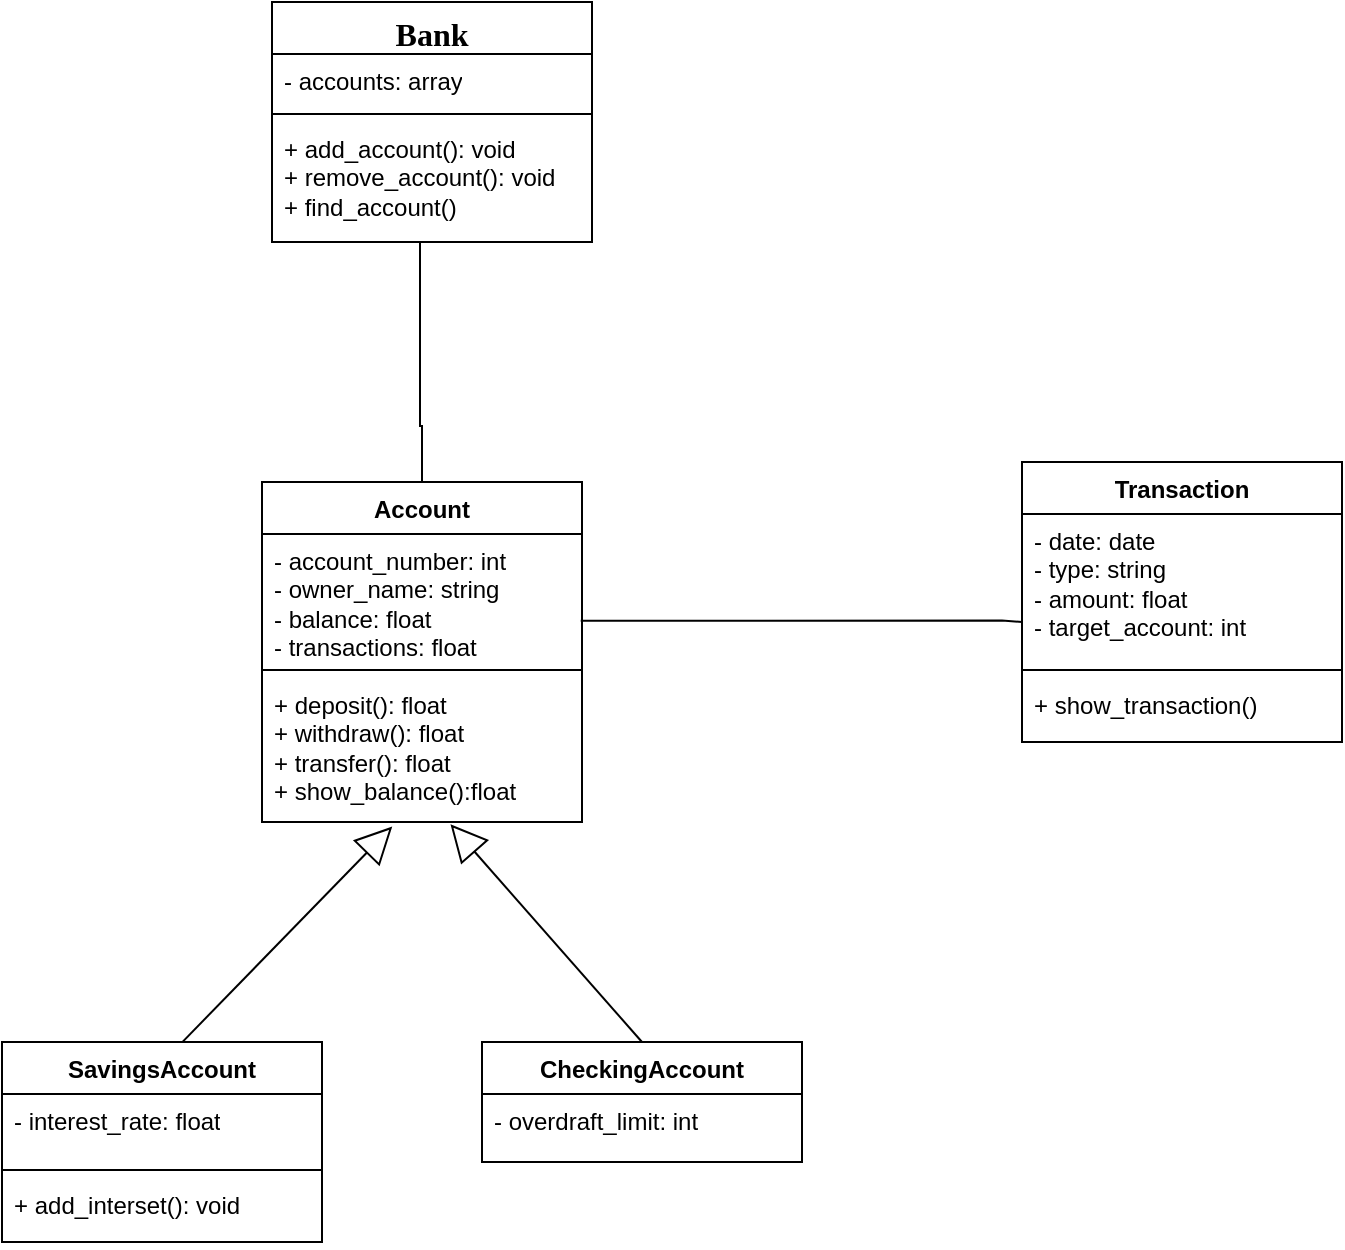 <mxfile version="28.0.7">
  <diagram name="Page-1" id="Xcl9lai2i1tZuWn8c9Ur">
    <mxGraphModel dx="868" dy="468" grid="1" gridSize="10" guides="1" tooltips="1" connect="1" arrows="1" fold="1" page="1" pageScale="1" pageWidth="1100" pageHeight="1700" math="0" shadow="0">
      <root>
        <mxCell id="0" />
        <mxCell id="1" parent="0" />
        <mxCell id="DUhCLv7TbOZwnheyIv48-5" value="&lt;font face=&quot;Tahoma&quot; style=&quot;font-size: 16px;&quot;&gt;Bank&lt;/font&gt;" style="swimlane;fontStyle=1;align=center;verticalAlign=top;childLayout=stackLayout;horizontal=1;startSize=26;horizontalStack=0;resizeParent=1;resizeParentMax=0;resizeLast=0;collapsible=1;marginBottom=0;whiteSpace=wrap;html=1;" vertex="1" parent="1">
          <mxGeometry x="345" y="90" width="160" height="120" as="geometry" />
        </mxCell>
        <mxCell id="DUhCLv7TbOZwnheyIv48-6" value="- accounts: array" style="text;strokeColor=none;fillColor=none;align=left;verticalAlign=top;spacingLeft=4;spacingRight=4;overflow=hidden;rotatable=0;points=[[0,0.5],[1,0.5]];portConstraint=eastwest;whiteSpace=wrap;html=1;" vertex="1" parent="DUhCLv7TbOZwnheyIv48-5">
          <mxGeometry y="26" width="160" height="26" as="geometry" />
        </mxCell>
        <mxCell id="DUhCLv7TbOZwnheyIv48-7" value="" style="line;strokeWidth=1;fillColor=none;align=left;verticalAlign=middle;spacingTop=-1;spacingLeft=3;spacingRight=3;rotatable=0;labelPosition=right;points=[];portConstraint=eastwest;strokeColor=inherit;" vertex="1" parent="DUhCLv7TbOZwnheyIv48-5">
          <mxGeometry y="52" width="160" height="8" as="geometry" />
        </mxCell>
        <mxCell id="DUhCLv7TbOZwnheyIv48-8" value="+ add_account(): void&lt;div&gt;+ remove_account(): void&lt;/div&gt;&lt;div&gt;+ find_account()&lt;/div&gt;" style="text;strokeColor=none;fillColor=none;align=left;verticalAlign=top;spacingLeft=4;spacingRight=4;overflow=hidden;rotatable=0;points=[[0,0.5],[1,0.5]];portConstraint=eastwest;whiteSpace=wrap;html=1;" vertex="1" parent="DUhCLv7TbOZwnheyIv48-5">
          <mxGeometry y="60" width="160" height="60" as="geometry" />
        </mxCell>
        <mxCell id="DUhCLv7TbOZwnheyIv48-9" value="" style="endArrow=none;html=1;edgeStyle=orthogonalEdgeStyle;rounded=0;" edge="1" parent="1">
          <mxGeometry relative="1" as="geometry">
            <mxPoint x="419" y="210" as="sourcePoint" />
            <mxPoint x="419" y="330" as="targetPoint" />
            <Array as="points">
              <mxPoint x="419" y="302" />
              <mxPoint x="420" y="302" />
              <mxPoint x="420" y="330" />
            </Array>
          </mxGeometry>
        </mxCell>
        <mxCell id="DUhCLv7TbOZwnheyIv48-13" value="Account" style="swimlane;fontStyle=1;align=center;verticalAlign=top;childLayout=stackLayout;horizontal=1;startSize=26;horizontalStack=0;resizeParent=1;resizeParentMax=0;resizeLast=0;collapsible=1;marginBottom=0;whiteSpace=wrap;html=1;" vertex="1" parent="1">
          <mxGeometry x="340" y="330" width="160" height="170" as="geometry" />
        </mxCell>
        <mxCell id="DUhCLv7TbOZwnheyIv48-14" value="- account_number: int&lt;div&gt;- owner_name: string&lt;/div&gt;&lt;div&gt;- balance: float&lt;/div&gt;&lt;div&gt;- transactions: float&lt;br&gt;&lt;div&gt;&lt;br&gt;&lt;/div&gt;&lt;/div&gt;" style="text;strokeColor=none;fillColor=none;align=left;verticalAlign=top;spacingLeft=4;spacingRight=4;overflow=hidden;rotatable=0;points=[[0,0.5],[1,0.5]];portConstraint=eastwest;whiteSpace=wrap;html=1;" vertex="1" parent="DUhCLv7TbOZwnheyIv48-13">
          <mxGeometry y="26" width="160" height="64" as="geometry" />
        </mxCell>
        <mxCell id="DUhCLv7TbOZwnheyIv48-15" value="" style="line;strokeWidth=1;fillColor=none;align=left;verticalAlign=middle;spacingTop=-1;spacingLeft=3;spacingRight=3;rotatable=0;labelPosition=right;points=[];portConstraint=eastwest;strokeColor=inherit;" vertex="1" parent="DUhCLv7TbOZwnheyIv48-13">
          <mxGeometry y="90" width="160" height="8" as="geometry" />
        </mxCell>
        <mxCell id="DUhCLv7TbOZwnheyIv48-16" value="+ deposit(): float&lt;div&gt;+ withdraw(): float&lt;/div&gt;&lt;div&gt;+ transfer(): float&lt;/div&gt;&lt;div&gt;+ show_balance():float&lt;br&gt;&lt;div&gt;&lt;br&gt;&lt;/div&gt;&lt;/div&gt;" style="text;strokeColor=none;fillColor=none;align=left;verticalAlign=top;spacingLeft=4;spacingRight=4;overflow=hidden;rotatable=0;points=[[0,0.5],[1,0.5]];portConstraint=eastwest;whiteSpace=wrap;html=1;" vertex="1" parent="DUhCLv7TbOZwnheyIv48-13">
          <mxGeometry y="98" width="160" height="72" as="geometry" />
        </mxCell>
        <mxCell id="DUhCLv7TbOZwnheyIv48-17" value="" style="endArrow=block;endSize=16;endFill=0;html=1;rounded=0;entryX=0.407;entryY=1.032;entryDx=0;entryDy=0;entryPerimeter=0;exitX=0.559;exitY=0.008;exitDx=0;exitDy=0;exitPerimeter=0;" edge="1" parent="1" source="DUhCLv7TbOZwnheyIv48-19" target="DUhCLv7TbOZwnheyIv48-16">
          <mxGeometry width="160" relative="1" as="geometry">
            <mxPoint x="320" y="590" as="sourcePoint" />
            <mxPoint x="440" y="630" as="targetPoint" />
          </mxGeometry>
        </mxCell>
        <mxCell id="DUhCLv7TbOZwnheyIv48-18" value="" style="endArrow=block;endSize=16;endFill=0;html=1;rounded=0;entryX=0.589;entryY=1.016;entryDx=0;entryDy=0;entryPerimeter=0;exitX=0.5;exitY=0;exitDx=0;exitDy=0;" edge="1" parent="1" source="DUhCLv7TbOZwnheyIv48-23" target="DUhCLv7TbOZwnheyIv48-16">
          <mxGeometry width="160" relative="1" as="geometry">
            <mxPoint x="495" y="590" as="sourcePoint" />
            <mxPoint x="440" y="510" as="targetPoint" />
          </mxGeometry>
        </mxCell>
        <mxCell id="DUhCLv7TbOZwnheyIv48-19" value="SavingsAccount" style="swimlane;fontStyle=1;align=center;verticalAlign=top;childLayout=stackLayout;horizontal=1;startSize=26;horizontalStack=0;resizeParent=1;resizeParentMax=0;resizeLast=0;collapsible=1;marginBottom=0;whiteSpace=wrap;html=1;" vertex="1" parent="1">
          <mxGeometry x="210" y="610" width="160" height="100" as="geometry" />
        </mxCell>
        <mxCell id="DUhCLv7TbOZwnheyIv48-20" value="- interest_rate: float" style="text;strokeColor=none;fillColor=none;align=left;verticalAlign=top;spacingLeft=4;spacingRight=4;overflow=hidden;rotatable=0;points=[[0,0.5],[1,0.5]];portConstraint=eastwest;whiteSpace=wrap;html=1;" vertex="1" parent="DUhCLv7TbOZwnheyIv48-19">
          <mxGeometry y="26" width="160" height="34" as="geometry" />
        </mxCell>
        <mxCell id="DUhCLv7TbOZwnheyIv48-21" value="" style="line;strokeWidth=1;fillColor=none;align=left;verticalAlign=middle;spacingTop=-1;spacingLeft=3;spacingRight=3;rotatable=0;labelPosition=right;points=[];portConstraint=eastwest;strokeColor=inherit;" vertex="1" parent="DUhCLv7TbOZwnheyIv48-19">
          <mxGeometry y="60" width="160" height="8" as="geometry" />
        </mxCell>
        <mxCell id="DUhCLv7TbOZwnheyIv48-22" value="&lt;div&gt;&lt;div&gt;+ add_interset(): void&lt;/div&gt;&lt;/div&gt;" style="text;strokeColor=none;fillColor=none;align=left;verticalAlign=top;spacingLeft=4;spacingRight=4;overflow=hidden;rotatable=0;points=[[0,0.5],[1,0.5]];portConstraint=eastwest;whiteSpace=wrap;html=1;" vertex="1" parent="DUhCLv7TbOZwnheyIv48-19">
          <mxGeometry y="68" width="160" height="32" as="geometry" />
        </mxCell>
        <mxCell id="DUhCLv7TbOZwnheyIv48-23" value="CheckingAccount" style="swimlane;fontStyle=1;align=center;verticalAlign=top;childLayout=stackLayout;horizontal=1;startSize=26;horizontalStack=0;resizeParent=1;resizeParentMax=0;resizeLast=0;collapsible=1;marginBottom=0;whiteSpace=wrap;html=1;" vertex="1" parent="1">
          <mxGeometry x="450" y="610" width="160" height="60" as="geometry" />
        </mxCell>
        <mxCell id="DUhCLv7TbOZwnheyIv48-24" value="&lt;div&gt;&lt;div&gt;- overdraft_limit: int&lt;/div&gt;&lt;/div&gt;" style="text;strokeColor=none;fillColor=none;align=left;verticalAlign=top;spacingLeft=4;spacingRight=4;overflow=hidden;rotatable=0;points=[[0,0.5],[1,0.5]];portConstraint=eastwest;whiteSpace=wrap;html=1;" vertex="1" parent="DUhCLv7TbOZwnheyIv48-23">
          <mxGeometry y="26" width="160" height="34" as="geometry" />
        </mxCell>
        <mxCell id="DUhCLv7TbOZwnheyIv48-27" value="" style="endArrow=none;html=1;edgeStyle=orthogonalEdgeStyle;rounded=0;exitX=0.996;exitY=0.677;exitDx=0;exitDy=0;exitPerimeter=0;" edge="1" parent="1" source="DUhCLv7TbOZwnheyIv48-14">
          <mxGeometry relative="1" as="geometry">
            <mxPoint x="550" y="410" as="sourcePoint" />
            <mxPoint x="720" y="400" as="targetPoint" />
            <Array as="points">
              <mxPoint x="710" y="399" />
            </Array>
          </mxGeometry>
        </mxCell>
        <mxCell id="DUhCLv7TbOZwnheyIv48-30" value="Transaction" style="swimlane;fontStyle=1;align=center;verticalAlign=top;childLayout=stackLayout;horizontal=1;startSize=26;horizontalStack=0;resizeParent=1;resizeParentMax=0;resizeLast=0;collapsible=1;marginBottom=0;whiteSpace=wrap;html=1;" vertex="1" parent="1">
          <mxGeometry x="720" y="320" width="160" height="140" as="geometry" />
        </mxCell>
        <mxCell id="DUhCLv7TbOZwnheyIv48-31" value="&lt;div&gt;&lt;div&gt;- date: date&lt;/div&gt;&lt;/div&gt;&lt;div&gt;- type: string&lt;/div&gt;&lt;div&gt;- amount: float&lt;/div&gt;&lt;div&gt;- target_account: int&lt;/div&gt;" style="text;strokeColor=none;fillColor=none;align=left;verticalAlign=top;spacingLeft=4;spacingRight=4;overflow=hidden;rotatable=0;points=[[0,0.5],[1,0.5]];portConstraint=eastwest;whiteSpace=wrap;html=1;" vertex="1" parent="DUhCLv7TbOZwnheyIv48-30">
          <mxGeometry y="26" width="160" height="74" as="geometry" />
        </mxCell>
        <mxCell id="DUhCLv7TbOZwnheyIv48-32" value="" style="line;strokeWidth=1;fillColor=none;align=left;verticalAlign=middle;spacingTop=-1;spacingLeft=3;spacingRight=3;rotatable=0;labelPosition=right;points=[];portConstraint=eastwest;strokeColor=inherit;" vertex="1" parent="DUhCLv7TbOZwnheyIv48-30">
          <mxGeometry y="100" width="160" height="8" as="geometry" />
        </mxCell>
        <mxCell id="DUhCLv7TbOZwnheyIv48-33" value="+ show_transaction()" style="text;strokeColor=none;fillColor=none;align=left;verticalAlign=top;spacingLeft=4;spacingRight=4;overflow=hidden;rotatable=0;points=[[0,0.5],[1,0.5]];portConstraint=eastwest;whiteSpace=wrap;html=1;" vertex="1" parent="DUhCLv7TbOZwnheyIv48-30">
          <mxGeometry y="108" width="160" height="32" as="geometry" />
        </mxCell>
      </root>
    </mxGraphModel>
  </diagram>
</mxfile>
